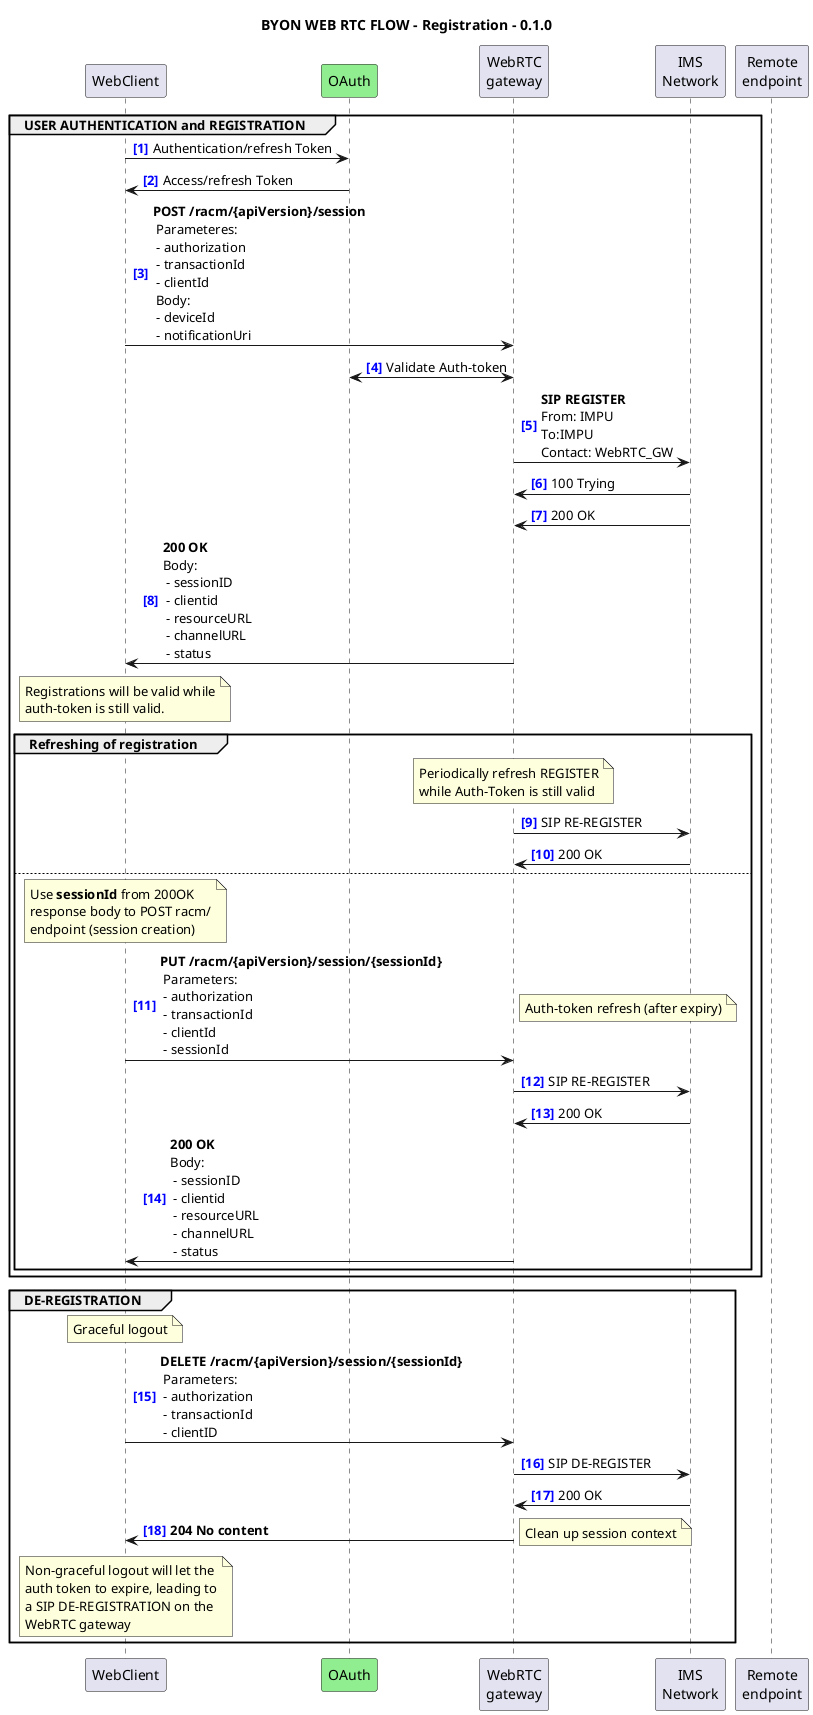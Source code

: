 @startuml BYON Registration 0.1.0

title "BYON WEB RTC FLOW - Registration - 0.1.0"
autonumber "<font color=blue><b>[0]"


participant WebClient
participant OAuth #LightGreen
participant "WebRTC\ngateway" as WebRTC_GW
participant "IMS\nNetwork" as IMS_Network
participant "Remote\nendpoint" as RemoteEndpoint

' --- USER AUTHENTICATION and REGISTRATION
group USER AUTHENTICATION and REGISTRATION

WebClient -> OAuth: Authentication/refresh Token
OAuth -> WebClient: Access/refresh Token
WebClient -> WebRTC_GW: **POST /racm/{apiVersion}/session**\n\
 Parameteres:\n - authorization\n - transactionId\n - clientId\n\
 Body:\n - deviceId\n - notificationUri
WebRTC_GW <-> OAuth: Validate Auth-token
WebRTC_GW -> IMS_Network: **SIP REGISTER**\nFrom: IMPU\nTo:IMPU\nContact: WebRTC_GW
IMS_Network -> WebRTC_GW: 100 Trying
IMS_Network -> WebRTC_GW: 200 OK
WebRTC_GW -> WebClient: **200 OK**\nBody:\n - sessionID\n - clientid\n - resourceURL\n - channelURL\n - status
note over WebClient
  Registrations will be valid while
  auth-token is still valid.
end note

' --- Refreshing of registration
group Refreshing of registration
  note over WebRTC_GW
   Periodically refresh REGISTER
   while Auth-Token is still valid
  end note
  WebRTC_GW -> IMS_Network: SIP RE-REGISTER
  IMS_Network -> WebRTC_GW: 200 OK

else
note over WebClient
  Use **sessionId** from 200OK
  response body to POST racm/
  endpoint (session creation)
end note
WebClient -> WebRTC_GW: **PUT /racm/{apiVersion}/session/{sessionId}** \n\
 Parameters: \n - authorization\n - transactionId \n - clientId \n - sessionId

note right
  Auth-token refresh (after expiry)
end note
WebRTC_GW -> IMS_Network: SIP RE-REGISTER
IMS_Network -> WebRTC_GW: 200 OK
WebRTC_GW -> WebClient: **200 OK**\nBody:\n - sessionID\n - clientid\n - resourceURL\n - channelURL\n - status
end
end

' --- DE-REGISTRATION
group DE-REGISTRATION
note over WebClient
  Graceful logout
end note
WebClient -> WebRTC_GW: **DELETE /racm/{apiVersion}/session/{sessionId}** \n\
 Parameters: \n - authorization\n - transactionId\n - clientID
WebRTC_GW -> IMS_Network: SIP DE-REGISTER
IMS_Network -> WebRTC_GW: 200 OK
WebRTC_GW -> WebClient: **204 No content**
      note right: Clean up session context
note over WebClient
  Non-graceful logout will let the
  auth token to expire, leading to
  a SIP DE-REGISTRATION on the
  WebRTC gateway
end note
end 

@enduml
